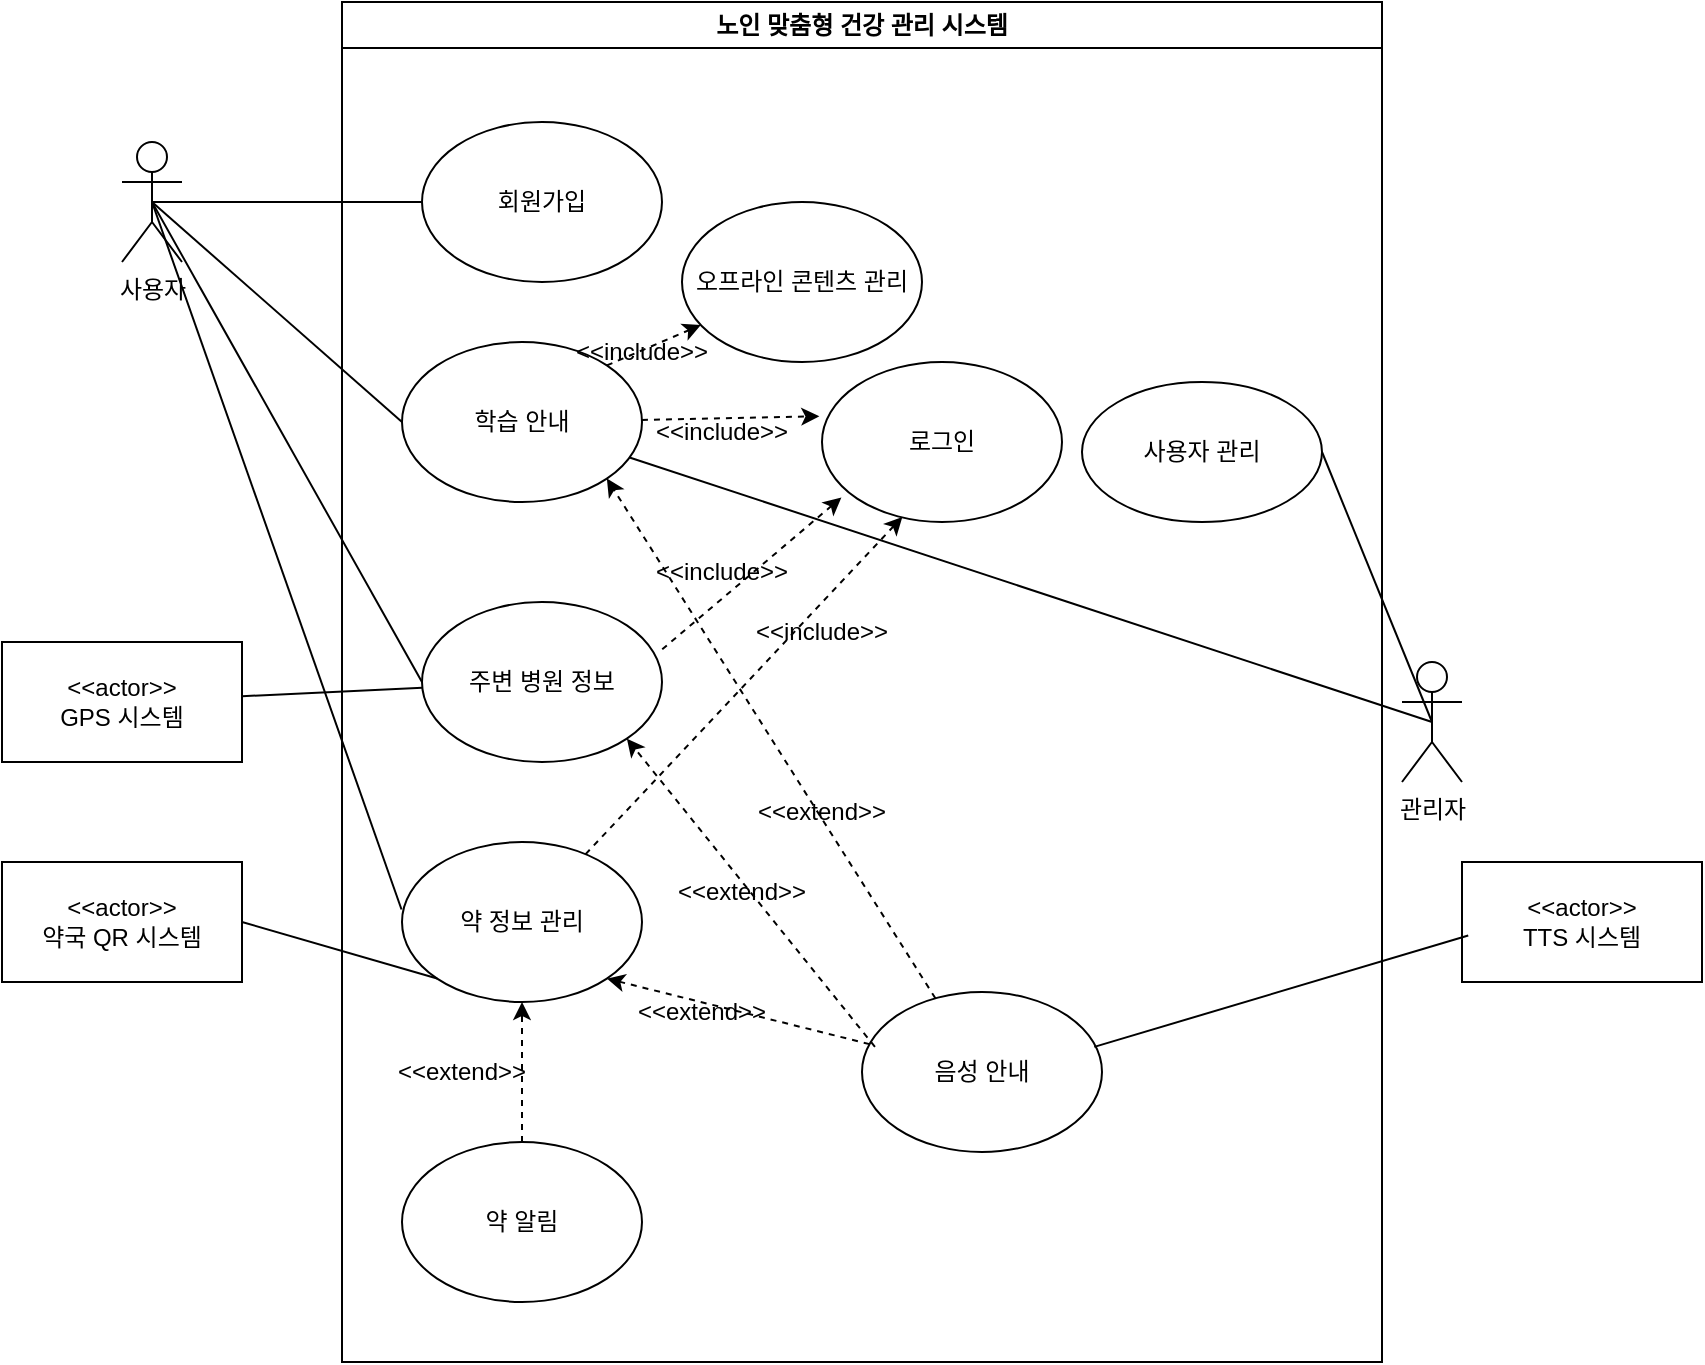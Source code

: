 <mxfile version="26.2.12">
  <diagram name="Page-1" id="WYiLv4jmbkYMUt4aH29a">
    <mxGraphModel dx="2062" dy="694" grid="1" gridSize="10" guides="1" tooltips="1" connect="1" arrows="1" fold="1" page="1" pageScale="1" pageWidth="850" pageHeight="1100" math="0" shadow="0">
      <root>
        <mxCell id="0" />
        <mxCell id="1" parent="0" />
        <mxCell id="agWAGZ31P35PROJ5reOC-2" value="노인 맞춤형 건강 관리 시스템" style="swimlane;whiteSpace=wrap;html=1;" parent="1" vertex="1">
          <mxGeometry x="130" y="120" width="520" height="680" as="geometry" />
        </mxCell>
        <mxCell id="agWAGZ31P35PROJ5reOC-9" value="회원가입" style="ellipse;whiteSpace=wrap;html=1;" parent="agWAGZ31P35PROJ5reOC-2" vertex="1">
          <mxGeometry x="40" y="60" width="120" height="80" as="geometry" />
        </mxCell>
        <mxCell id="agWAGZ31P35PROJ5reOC-16" value="사용자 관리" style="ellipse;whiteSpace=wrap;html=1;" parent="agWAGZ31P35PROJ5reOC-2" vertex="1">
          <mxGeometry x="370" y="190" width="120" height="70" as="geometry" />
        </mxCell>
        <mxCell id="agWAGZ31P35PROJ5reOC-15" value="음성 안내" style="ellipse;whiteSpace=wrap;html=1;" parent="agWAGZ31P35PROJ5reOC-2" vertex="1">
          <mxGeometry x="260" y="495" width="120" height="80" as="geometry" />
        </mxCell>
        <mxCell id="agWAGZ31P35PROJ5reOC-17" value="학습 안내" style="ellipse;whiteSpace=wrap;html=1;" parent="agWAGZ31P35PROJ5reOC-2" vertex="1">
          <mxGeometry x="30" y="170" width="120" height="80" as="geometry" />
        </mxCell>
        <mxCell id="agWAGZ31P35PROJ5reOC-14" value="로그인" style="ellipse;whiteSpace=wrap;html=1;" parent="agWAGZ31P35PROJ5reOC-2" vertex="1">
          <mxGeometry x="240" y="180" width="120" height="80" as="geometry" />
        </mxCell>
        <mxCell id="agWAGZ31P35PROJ5reOC-13" value="주변 병원 정보" style="ellipse;whiteSpace=wrap;html=1;" parent="agWAGZ31P35PROJ5reOC-2" vertex="1">
          <mxGeometry x="40" y="300" width="120" height="80" as="geometry" />
        </mxCell>
        <mxCell id="agWAGZ31P35PROJ5reOC-11" value="약 알림" style="ellipse;whiteSpace=wrap;html=1;" parent="agWAGZ31P35PROJ5reOC-2" vertex="1">
          <mxGeometry x="30" y="570" width="120" height="80" as="geometry" />
        </mxCell>
        <mxCell id="agWAGZ31P35PROJ5reOC-10" value="약 정보 관리" style="ellipse;whiteSpace=wrap;html=1;" parent="agWAGZ31P35PROJ5reOC-2" vertex="1">
          <mxGeometry x="30" y="420" width="120" height="80" as="geometry" />
        </mxCell>
        <mxCell id="agWAGZ31P35PROJ5reOC-40" value="" style="endArrow=classic;html=1;rounded=0;dashed=1;entryX=0.5;entryY=1;entryDx=0;entryDy=0;exitX=0.5;exitY=0;exitDx=0;exitDy=0;" parent="agWAGZ31P35PROJ5reOC-2" source="agWAGZ31P35PROJ5reOC-11" target="agWAGZ31P35PROJ5reOC-10" edge="1">
          <mxGeometry width="50" height="50" relative="1" as="geometry">
            <mxPoint x="110" y="530" as="sourcePoint" />
            <mxPoint x="150" y="550" as="targetPoint" />
          </mxGeometry>
        </mxCell>
        <mxCell id="agWAGZ31P35PROJ5reOC-41" value="&amp;lt;&amp;lt;extend&amp;gt;&amp;gt;" style="text;html=1;align=center;verticalAlign=middle;whiteSpace=wrap;rounded=0;" parent="agWAGZ31P35PROJ5reOC-2" vertex="1">
          <mxGeometry x="30" y="520" width="60" height="30" as="geometry" />
        </mxCell>
        <mxCell id="agWAGZ31P35PROJ5reOC-43" value="" style="endArrow=classic;html=1;rounded=0;strokeColor=default;curved=0;dashed=1;entryX=-0.011;entryY=0.339;entryDx=0;entryDy=0;entryPerimeter=0;" parent="agWAGZ31P35PROJ5reOC-2" source="agWAGZ31P35PROJ5reOC-17" target="agWAGZ31P35PROJ5reOC-14" edge="1">
          <mxGeometry width="50" height="50" relative="1" as="geometry">
            <mxPoint x="163" y="210" as="sourcePoint" />
            <mxPoint x="220" y="290" as="targetPoint" />
            <Array as="points" />
          </mxGeometry>
        </mxCell>
        <mxCell id="agWAGZ31P35PROJ5reOC-44" value="" style="endArrow=classic;html=1;rounded=0;strokeColor=default;curved=0;dashed=1;entryX=0.081;entryY=0.847;entryDx=0;entryDy=0;entryPerimeter=0;exitX=1.001;exitY=0.296;exitDx=0;exitDy=0;exitPerimeter=0;" parent="agWAGZ31P35PROJ5reOC-2" source="agWAGZ31P35PROJ5reOC-13" target="agWAGZ31P35PROJ5reOC-14" edge="1">
          <mxGeometry width="50" height="50" relative="1" as="geometry">
            <mxPoint x="160" y="563" as="sourcePoint" />
            <mxPoint x="216" y="610" as="targetPoint" />
          </mxGeometry>
        </mxCell>
        <mxCell id="agWAGZ31P35PROJ5reOC-45" value="" style="endArrow=classic;html=1;rounded=0;strokeColor=default;curved=0;dashed=1;entryX=0.335;entryY=0.968;entryDx=0;entryDy=0;entryPerimeter=0;" parent="agWAGZ31P35PROJ5reOC-2" source="agWAGZ31P35PROJ5reOC-10" target="agWAGZ31P35PROJ5reOC-14" edge="1">
          <mxGeometry width="50" height="50" relative="1" as="geometry">
            <mxPoint x="140" y="430" as="sourcePoint" />
            <mxPoint x="210" y="409" as="targetPoint" />
          </mxGeometry>
        </mxCell>
        <mxCell id="agWAGZ31P35PROJ5reOC-47" value="" style="endArrow=classic;html=1;rounded=0;strokeColor=default;curved=0;dashed=1;exitX=0.054;exitY=0.343;exitDx=0;exitDy=0;exitPerimeter=0;entryX=1;entryY=1;entryDx=0;entryDy=0;" parent="agWAGZ31P35PROJ5reOC-2" target="agWAGZ31P35PROJ5reOC-13" edge="1" source="agWAGZ31P35PROJ5reOC-15">
          <mxGeometry width="50" height="50" relative="1" as="geometry">
            <mxPoint x="150" y="380" as="sourcePoint" />
            <mxPoint x="340" y="380" as="targetPoint" />
          </mxGeometry>
        </mxCell>
        <mxCell id="agWAGZ31P35PROJ5reOC-48" value="" style="endArrow=classic;html=1;rounded=0;strokeColor=default;curved=0;dashed=1;entryX=1;entryY=1;entryDx=0;entryDy=0;" parent="agWAGZ31P35PROJ5reOC-2" target="agWAGZ31P35PROJ5reOC-17" edge="1" source="agWAGZ31P35PROJ5reOC-15">
          <mxGeometry width="50" height="50" relative="1" as="geometry">
            <mxPoint x="143" y="241" as="sourcePoint" />
            <mxPoint x="300" y="400" as="targetPoint" />
          </mxGeometry>
        </mxCell>
        <mxCell id="agWAGZ31P35PROJ5reOC-49" value="&amp;lt;&amp;lt;include&amp;gt;&amp;gt;" style="text;html=1;align=center;verticalAlign=middle;whiteSpace=wrap;rounded=0;" parent="agWAGZ31P35PROJ5reOC-2" vertex="1">
          <mxGeometry x="160" y="270" width="60" height="30" as="geometry" />
        </mxCell>
        <mxCell id="agWAGZ31P35PROJ5reOC-51" value="&amp;lt;&amp;lt;include&amp;gt;&amp;gt;" style="text;html=1;align=center;verticalAlign=middle;whiteSpace=wrap;rounded=0;" parent="agWAGZ31P35PROJ5reOC-2" vertex="1">
          <mxGeometry x="210" y="300" width="60" height="30" as="geometry" />
        </mxCell>
        <mxCell id="agWAGZ31P35PROJ5reOC-50" value="&amp;lt;&amp;lt;include&amp;gt;&amp;gt;" style="text;html=1;align=center;verticalAlign=middle;whiteSpace=wrap;rounded=0;" parent="agWAGZ31P35PROJ5reOC-2" vertex="1">
          <mxGeometry x="160" y="200" width="60" height="30" as="geometry" />
        </mxCell>
        <mxCell id="agWAGZ31P35PROJ5reOC-58" value="&amp;lt;&amp;lt;extend&amp;gt;&amp;gt;" style="text;html=1;align=center;verticalAlign=middle;whiteSpace=wrap;rounded=0;" parent="agWAGZ31P35PROJ5reOC-2" vertex="1">
          <mxGeometry x="150" y="490" width="60" height="30" as="geometry" />
        </mxCell>
        <mxCell id="agWAGZ31P35PROJ5reOC-56" value="&amp;lt;&amp;lt;extend&amp;gt;&amp;gt;" style="text;html=1;align=center;verticalAlign=middle;whiteSpace=wrap;rounded=0;" parent="agWAGZ31P35PROJ5reOC-2" vertex="1">
          <mxGeometry x="210" y="390" width="60" height="30" as="geometry" />
        </mxCell>
        <mxCell id="agWAGZ31P35PROJ5reOC-46" value="" style="endArrow=classic;html=1;rounded=0;strokeColor=default;curved=0;dashed=1;entryX=1;entryY=1;entryDx=0;entryDy=0;" parent="agWAGZ31P35PROJ5reOC-2" target="agWAGZ31P35PROJ5reOC-10" edge="1" source="agWAGZ31P35PROJ5reOC-15">
          <mxGeometry width="50" height="50" relative="1" as="geometry">
            <mxPoint x="136" y="418" as="sourcePoint" />
            <mxPoint x="210" y="600" as="targetPoint" />
          </mxGeometry>
        </mxCell>
        <mxCell id="agWAGZ31P35PROJ5reOC-57" value="&amp;lt;&amp;lt;extend&amp;gt;&amp;gt;" style="text;html=1;align=center;verticalAlign=middle;whiteSpace=wrap;rounded=0;" parent="agWAGZ31P35PROJ5reOC-2" vertex="1">
          <mxGeometry x="170" y="430" width="60" height="30" as="geometry" />
        </mxCell>
        <mxCell id="wi0V4owwj_RdhSHiFDuz-11" value="오프라인 콘텐츠 관리" style="ellipse;whiteSpace=wrap;html=1;" vertex="1" parent="agWAGZ31P35PROJ5reOC-2">
          <mxGeometry x="170" y="100" width="120" height="80" as="geometry" />
        </mxCell>
        <mxCell id="wi0V4owwj_RdhSHiFDuz-12" value="" style="endArrow=classic;html=1;rounded=0;strokeColor=default;curved=0;dashed=1;exitX=1;exitY=0;exitDx=0;exitDy=0;" edge="1" parent="agWAGZ31P35PROJ5reOC-2" source="agWAGZ31P35PROJ5reOC-17" target="wi0V4owwj_RdhSHiFDuz-11">
          <mxGeometry width="50" height="50" relative="1" as="geometry">
            <mxPoint x="120" y="160" as="sourcePoint" />
            <mxPoint x="170" y="160" as="targetPoint" />
            <Array as="points" />
          </mxGeometry>
        </mxCell>
        <mxCell id="wi0V4owwj_RdhSHiFDuz-13" value="&amp;lt;&amp;lt;include&amp;gt;&amp;gt;" style="text;html=1;align=center;verticalAlign=middle;whiteSpace=wrap;rounded=0;" vertex="1" parent="agWAGZ31P35PROJ5reOC-2">
          <mxGeometry x="120" y="160" width="60" height="30" as="geometry" />
        </mxCell>
        <mxCell id="agWAGZ31P35PROJ5reOC-4" value="관리자" style="shape=umlActor;verticalLabelPosition=bottom;verticalAlign=top;html=1;outlineConnect=0;" parent="1" vertex="1">
          <mxGeometry x="660" y="450" width="30" height="60" as="geometry" />
        </mxCell>
        <mxCell id="agWAGZ31P35PROJ5reOC-8" value="&amp;lt;&amp;lt;actor&amp;gt;&amp;gt;&lt;div&gt;&lt;span style=&quot;background-color: transparent; color: light-dark(rgb(0, 0, 0), rgb(255, 255, 255));&quot;&gt;TTS 시스템&lt;/span&gt;&lt;/div&gt;" style="rounded=0;whiteSpace=wrap;html=1;" parent="1" vertex="1">
          <mxGeometry x="690" y="550" width="120" height="60" as="geometry" />
        </mxCell>
        <mxCell id="agWAGZ31P35PROJ5reOC-3" value="사용자" style="shape=umlActor;verticalLabelPosition=bottom;verticalAlign=top;html=1;outlineConnect=0;" parent="1" vertex="1">
          <mxGeometry x="20" y="190" width="30" height="60" as="geometry" />
        </mxCell>
        <mxCell id="agWAGZ31P35PROJ5reOC-25" value="" style="endArrow=none;html=1;rounded=0;entryX=0;entryY=0.5;entryDx=0;entryDy=0;exitX=0.5;exitY=0.5;exitDx=0;exitDy=0;exitPerimeter=0;" parent="1" source="agWAGZ31P35PROJ5reOC-3" target="agWAGZ31P35PROJ5reOC-9" edge="1">
          <mxGeometry width="50" height="50" relative="1" as="geometry">
            <mxPoint x="10" y="170" as="sourcePoint" />
            <mxPoint x="60" y="120" as="targetPoint" />
          </mxGeometry>
        </mxCell>
        <mxCell id="agWAGZ31P35PROJ5reOC-28" value="" style="endArrow=none;html=1;rounded=0;exitX=0.5;exitY=0.5;exitDx=0;exitDy=0;exitPerimeter=0;entryX=0;entryY=0.5;entryDx=0;entryDy=0;" parent="1" source="agWAGZ31P35PROJ5reOC-3" target="agWAGZ31P35PROJ5reOC-13" edge="1">
          <mxGeometry width="50" height="50" relative="1" as="geometry">
            <mxPoint x="60" y="560" as="sourcePoint" />
            <mxPoint x="110" y="510" as="targetPoint" />
          </mxGeometry>
        </mxCell>
        <mxCell id="agWAGZ31P35PROJ5reOC-27" value="" style="endArrow=none;html=1;rounded=0;exitX=0.5;exitY=0.5;exitDx=0;exitDy=0;exitPerimeter=0;entryX=-0.002;entryY=0.422;entryDx=0;entryDy=0;entryPerimeter=0;" parent="1" source="agWAGZ31P35PROJ5reOC-3" target="agWAGZ31P35PROJ5reOC-10" edge="1">
          <mxGeometry width="50" height="50" relative="1" as="geometry">
            <mxPoint x="60" y="440" as="sourcePoint" />
            <mxPoint x="110" y="390" as="targetPoint" />
          </mxGeometry>
        </mxCell>
        <mxCell id="agWAGZ31P35PROJ5reOC-59" value="" style="endArrow=none;html=1;rounded=0;entryX=0.5;entryY=0.5;entryDx=0;entryDy=0;entryPerimeter=0;exitX=1;exitY=0.5;exitDx=0;exitDy=0;" parent="1" target="agWAGZ31P35PROJ5reOC-4" edge="1" source="agWAGZ31P35PROJ5reOC-16">
          <mxGeometry width="50" height="50" relative="1" as="geometry">
            <mxPoint x="510" y="300" as="sourcePoint" />
            <mxPoint x="560" y="250" as="targetPoint" />
          </mxGeometry>
        </mxCell>
        <mxCell id="agWAGZ31P35PROJ5reOC-60" value="" style="endArrow=none;html=1;rounded=0;entryX=0.026;entryY=0.613;entryDx=0;entryDy=0;entryPerimeter=0;exitX=0.968;exitY=0.343;exitDx=0;exitDy=0;exitPerimeter=0;" parent="1" source="agWAGZ31P35PROJ5reOC-15" target="agWAGZ31P35PROJ5reOC-8" edge="1">
          <mxGeometry width="50" height="50" relative="1" as="geometry">
            <mxPoint x="470" y="500" as="sourcePoint" />
            <mxPoint x="520" y="450" as="targetPoint" />
          </mxGeometry>
        </mxCell>
        <mxCell id="agWAGZ31P35PROJ5reOC-26" value="" style="endArrow=none;html=1;rounded=0;exitX=0.5;exitY=0.5;exitDx=0;exitDy=0;exitPerimeter=0;entryX=0;entryY=0.5;entryDx=0;entryDy=0;" parent="1" source="agWAGZ31P35PROJ5reOC-3" target="agWAGZ31P35PROJ5reOC-17" edge="1">
          <mxGeometry width="50" height="50" relative="1" as="geometry">
            <mxPoint x="-90" y="250" as="sourcePoint" />
            <mxPoint x="50" y="340" as="targetPoint" />
          </mxGeometry>
        </mxCell>
        <mxCell id="wi0V4owwj_RdhSHiFDuz-5" value="" style="endArrow=none;html=1;rounded=0;entryX=0.5;entryY=0.5;entryDx=0;entryDy=0;entryPerimeter=0;" edge="1" parent="1" source="agWAGZ31P35PROJ5reOC-17" target="agWAGZ31P35PROJ5reOC-4">
          <mxGeometry width="50" height="50" relative="1" as="geometry">
            <mxPoint x="280" y="520" as="sourcePoint" />
            <mxPoint x="330" y="470" as="targetPoint" />
          </mxGeometry>
        </mxCell>
        <mxCell id="wi0V4owwj_RdhSHiFDuz-14" value="&amp;lt;&amp;lt;actor&amp;gt;&amp;gt;&lt;div&gt;&lt;span style=&quot;background-color: transparent; color: light-dark(rgb(0, 0, 0), rgb(255, 255, 255));&quot;&gt;GPS 시스템&lt;/span&gt;&lt;/div&gt;" style="rounded=0;whiteSpace=wrap;html=1;" vertex="1" parent="1">
          <mxGeometry x="-40" y="440" width="120" height="60" as="geometry" />
        </mxCell>
        <mxCell id="wi0V4owwj_RdhSHiFDuz-15" value="" style="endArrow=none;html=1;rounded=0;" edge="1" parent="1" source="wi0V4owwj_RdhSHiFDuz-14" target="agWAGZ31P35PROJ5reOC-13">
          <mxGeometry width="50" height="50" relative="1" as="geometry">
            <mxPoint x="360" y="490" as="sourcePoint" />
            <mxPoint x="180" y="460" as="targetPoint" />
          </mxGeometry>
        </mxCell>
        <mxCell id="wi0V4owwj_RdhSHiFDuz-16" value="&amp;lt;&amp;lt;actor&amp;gt;&amp;gt;&lt;div&gt;약국 QR 시스템&lt;/div&gt;" style="rounded=0;whiteSpace=wrap;html=1;" vertex="1" parent="1">
          <mxGeometry x="-40" y="550" width="120" height="60" as="geometry" />
        </mxCell>
        <mxCell id="wi0V4owwj_RdhSHiFDuz-17" value="" style="endArrow=none;html=1;rounded=0;exitX=1;exitY=0.5;exitDx=0;exitDy=0;entryX=0;entryY=1;entryDx=0;entryDy=0;" edge="1" parent="1" source="wi0V4owwj_RdhSHiFDuz-16" target="agWAGZ31P35PROJ5reOC-10">
          <mxGeometry width="50" height="50" relative="1" as="geometry">
            <mxPoint x="80" y="567" as="sourcePoint" />
            <mxPoint x="170" y="580" as="targetPoint" />
          </mxGeometry>
        </mxCell>
      </root>
    </mxGraphModel>
  </diagram>
</mxfile>
